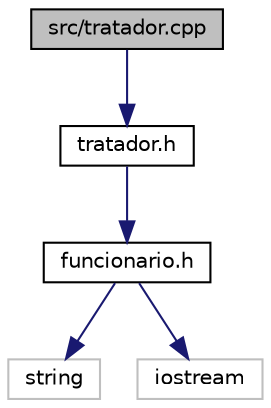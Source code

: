 digraph "src/tratador.cpp"
{
  edge [fontname="Helvetica",fontsize="10",labelfontname="Helvetica",labelfontsize="10"];
  node [fontname="Helvetica",fontsize="10",shape=record];
  Node1 [label="src/tratador.cpp",height=0.2,width=0.4,color="black", fillcolor="grey75", style="filled", fontcolor="black"];
  Node1 -> Node2 [color="midnightblue",fontsize="10",style="solid",fontname="Helvetica"];
  Node2 [label="tratador.h",height=0.2,width=0.4,color="black", fillcolor="white", style="filled",URL="$tratador_8h.html"];
  Node2 -> Node3 [color="midnightblue",fontsize="10",style="solid",fontname="Helvetica"];
  Node3 [label="funcionario.h",height=0.2,width=0.4,color="black", fillcolor="white", style="filled",URL="$funcionario_8h.html"];
  Node3 -> Node4 [color="midnightblue",fontsize="10",style="solid",fontname="Helvetica"];
  Node4 [label="string",height=0.2,width=0.4,color="grey75", fillcolor="white", style="filled"];
  Node3 -> Node5 [color="midnightblue",fontsize="10",style="solid",fontname="Helvetica"];
  Node5 [label="iostream",height=0.2,width=0.4,color="grey75", fillcolor="white", style="filled"];
}
